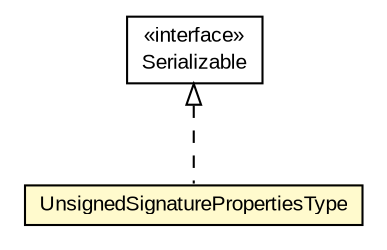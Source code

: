 #!/usr/local/bin/dot
#
# Class diagram 
# Generated by UMLGraph version R5_6-24-gf6e263 (http://www.umlgraph.org/)
#

digraph G {
	edge [fontname="arial",fontsize=10,labelfontname="arial",labelfontsize=10];
	node [fontname="arial",fontsize=10,shape=plaintext];
	nodesep=0.25;
	ranksep=0.5;
	// eu.europa.esig.jaxb.xades.UnsignedSignaturePropertiesType
	c754108 [label=<<table title="eu.europa.esig.jaxb.xades.UnsignedSignaturePropertiesType" border="0" cellborder="1" cellspacing="0" cellpadding="2" port="p" bgcolor="lemonChiffon" href="./UnsignedSignaturePropertiesType.html">
		<tr><td><table border="0" cellspacing="0" cellpadding="1">
<tr><td align="center" balign="center"> UnsignedSignaturePropertiesType </td></tr>
		</table></td></tr>
		</table>>, URL="./UnsignedSignaturePropertiesType.html", fontname="arial", fontcolor="black", fontsize=10.0];
	//eu.europa.esig.jaxb.xades.UnsignedSignaturePropertiesType implements java.io.Serializable
	c754358:p -> c754108:p [dir=back,arrowtail=empty,style=dashed];
	// java.io.Serializable
	c754358 [label=<<table title="java.io.Serializable" border="0" cellborder="1" cellspacing="0" cellpadding="2" port="p" href="http://java.sun.com/j2se/1.4.2/docs/api/java/io/Serializable.html">
		<tr><td><table border="0" cellspacing="0" cellpadding="1">
<tr><td align="center" balign="center"> &#171;interface&#187; </td></tr>
<tr><td align="center" balign="center"> Serializable </td></tr>
		</table></td></tr>
		</table>>, URL="http://java.sun.com/j2se/1.4.2/docs/api/java/io/Serializable.html", fontname="arial", fontcolor="black", fontsize=10.0];
}

